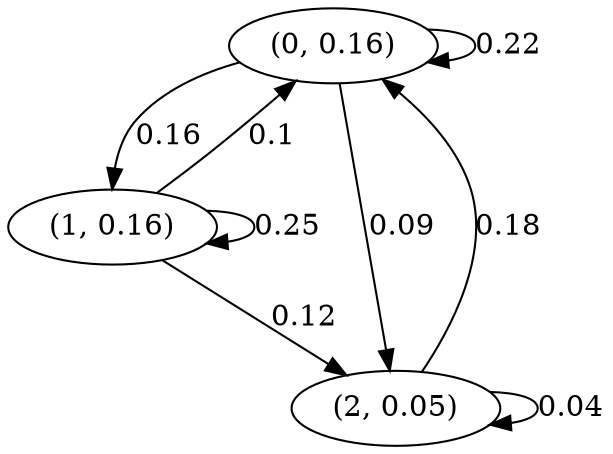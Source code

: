 digraph {
    0 [ label = "(0, 0.16)" ]
    1 [ label = "(1, 0.16)" ]
    2 [ label = "(2, 0.05)" ]
    0 -> 0 [ label = "0.22" ]
    1 -> 1 [ label = "0.25" ]
    2 -> 2 [ label = "0.04" ]
    1 -> 0 [ label = "0.1" ]
    2 -> 0 [ label = "0.18" ]
    0 -> 1 [ label = "0.16" ]
    0 -> 2 [ label = "0.09" ]
    1 -> 2 [ label = "0.12" ]
}

